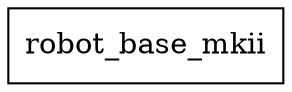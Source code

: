 digraph G {
node [shape=box];
"robot_base_mkii" [label="robot_base_mkii"];
node [shape=ellipse, color=blue, fontcolor=blue];
}
